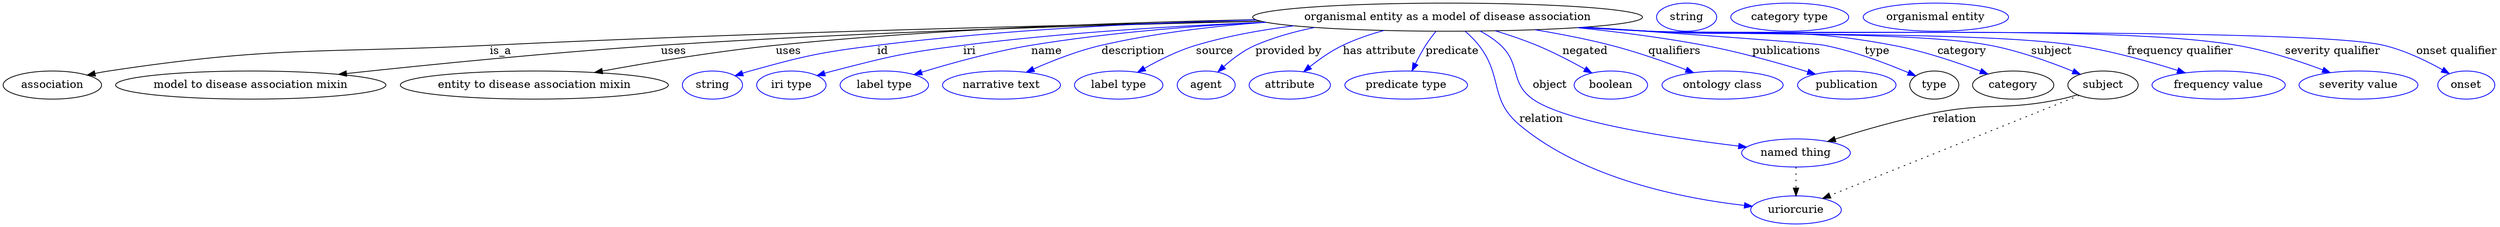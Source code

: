 digraph {
	graph [bb="0,0,3187.4,283"];
	node [label="\N"];
	"organismal entity as a model of disease association"	 [height=0.5,
		label="organismal entity as a model of disease association",
		pos="1848,265",
		width=6.9327];
	association	 [height=0.5,
		pos="63.044,178",
		width=1.7512];
	"organismal entity as a model of disease association" -> association	 [label=is_a,
		lp="652.04,221.5",
		pos="e,108.5,190.67 1606.6,260.36 1362.3,255.06 973.79,245 638.04,229 414.26,218.33 356.39,230.64 135.04,196 129.63,195.15 124.04,194.09 \
118.46,192.91"];
	"model to disease association mixin"	 [height=0.5,
		pos="317.04,178",
		width=4.8024];
	"organismal entity as a model of disease association" -> "model to disease association mixin"	 [label=uses,
		lp="857.54,221.5",
		pos="e,442.16,190.49 1606.5,260.44 1402.4,255.61 1102.3,246.22 841.04,229 688.23,218.93 650.47,210.91 498.04,196 483.22,194.55 467.71,\
193.02 452.28,191.5"];
	"entity to disease association mixin"	 [height=0.5,
		pos="679.04,178",
		width=4.7662];
	"organismal entity as a model of disease association" -> "entity to disease association mixin"	 [label=uses,
		lp="1004.5,221.5",
		pos="e,759.04,193.95 1615.3,258.45 1402.9,251.89 1105,241.05 988.04,229 913.88,221.36 830.52,207.27 769.09,195.84"];
	id	 [color=blue,
		height=0.5,
		label=string,
		pos="907.04,178",
		width=1.0652];
	"organismal entity as a model of disease association" -> id	 [color=blue,
		label=id,
		lp="1124,221.5",
		pos="e,936.24,189.79 1620.5,257.56 1442.8,251.05 1210.9,240.8 1117,229 1044.1,219.83 1025.7,216.3 955.04,196 952.06,195.14 949,194.18 \
945.94,193.17",
		style=solid];
	iri	 [color=blue,
		height=0.5,
		label="iri type",
		pos="1008,178",
		width=1.2277];
	"organismal entity as a model of disease association" -> iri	 [color=blue,
		label=iri,
		lp="1234,221.5",
		pos="e,1041.2,190 1612.1,259.1 1495.6,254.22 1353,245.29 1226,229 1151.9,219.48 1133.3,215.4 1061,196 1057.7,195.1 1054.3,194.11 1050.8,\
193.06",
		style=solid];
	name	 [color=blue,
		height=0.5,
		label="label type",
		pos="1127,178",
		width=1.5707];
	"organismal entity as a model of disease association" -> name	 [color=blue,
		label=name,
		lp="1333,221.5",
		pos="e,1166.1,191.17 1638.5,255.2 1516.1,248.63 1374.1,239.31 1313,229 1265.6,220.98 1212.8,205.9 1175.7,194.21",
		style=solid];
	description	 [color=blue,
		height=0.5,
		label="narrative text",
		pos="1277,178",
		width=2.0943];
	"organismal entity as a model of disease association" -> description	 [color=blue,
		label=description,
		lp="1443,221.5",
		pos="e,1309.3,194.37 1644.3,254.58 1549.5,248.5 1447.7,239.87 1402,229 1373.2,222.12 1342.3,209.56 1318.4,198.62",
		style=solid];
	source	 [color=blue,
		height=0.5,
		label="label type",
		pos="1427,178",
		width=1.5707];
	"organismal entity as a model of disease association" -> source	 [color=blue,
		label=source,
		lp="1548.5,221.5",
		pos="e,1451.9,194.38 1677.7,251.79 1615.5,245.76 1553.3,237.95 1524,229 1501.9,222.21 1478.9,210.34 1460.8,199.76",
		style=solid];
	"provided by"	 [color=blue,
		height=0.5,
		label=agent,
		pos="1539,178",
		width=1.0291];
	"organismal entity as a model of disease association" -> "provided by"	 [color=blue,
		label="provided by",
		lp="1643.5,221.5",
		pos="e,1554.2,194.57 1702.1,250.34 1660,244.66 1620.2,237.46 1601,229 1586.5,222.56 1572.6,211.7 1561.6,201.66",
		style=solid];
	"has attribute"	 [color=blue,
		height=0.5,
		label=attribute,
		pos="1646,178",
		width=1.4443];
	"organismal entity as a model of disease association" -> "has attribute"	 [color=blue,
		label="has attribute",
		lp="1760,221.5",
		pos="e,1664.4,195.1 1763.7,247.95 1746.5,242.98 1728.8,236.74 1713,229 1698.4,221.84 1683.9,211.26 1672.1,201.6",
		style=solid];
	predicate	 [color=blue,
		height=0.5,
		label="predicate type",
		pos="1795,178",
		width=2.1845];
	"organismal entity as a model of disease association" -> predicate	 [color=blue,
		label=predicate,
		lp="1853.5,221.5",
		pos="e,1802.3,196.01 1832.1,246.94 1827.6,241.39 1822.9,235.12 1819,229 1814.4,221.57 1810.1,213.09 1806.4,205.21",
		style=solid];
	object	 [color=blue,
		height=0.5,
		label="named thing",
		pos="2294,91",
		width=1.9318];
	"organismal entity as a model of disease association" -> object	 [color=blue,
		label=object,
		lp="1979.5,178",
		pos="e,2229.5,97.948 1890.4,247.21 1899.5,242.17 1908.6,236.09 1916,229 1941.9,204.4 1928,180.68 1957,160 1998.4,130.57 2133.5,109.8 \
2219.5,99.163",
		style=solid];
	relation	 [color=blue,
		height=0.5,
		label=uriorcurie,
		pos="2294,18",
		width=1.6068];
	"organismal entity as a model of disease association" -> relation	 [color=blue,
		label=relation,
		lp="1968,134.5",
		pos="e,2237.3,21.945 1871.1,246.89 1877,241.53 1883.2,235.37 1888,229 1919,188.64 1901.1,159.74 1940,127 2023,57.303 2150,32.134 2227.2,\
23.071",
		style=solid];
	negated	 [color=blue,
		height=0.5,
		label=boolean,
		pos="2058,178",
		width=1.2999];
	"organismal entity as a model of disease association" -> negated	 [color=blue,
		label=negated,
		lp="2021,221.5",
		pos="e,2032.6,193.17 1910.6,247.5 1927.5,242.16 1945.7,235.86 1962,229 1983.1,220.17 2005.7,208.31 2023.6,198.24",
		style=solid];
	qualifiers	 [color=blue,
		height=0.5,
		label="ontology class",
		pos="2200,178",
		width=2.1484];
	"organismal entity as a model of disease association" -> qualifiers	 [color=blue,
		label=qualifiers,
		lp="2137,221.5",
		pos="e,2160.9,193.62 1959.9,248.86 1990.7,243.5 2023.8,236.86 2054,229 2087.1,220.41 2123.2,207.79 2151.3,197.25",
		style=solid];
	publications	 [color=blue,
		height=0.5,
		label=publication,
		pos="2358,178",
		width=1.7512];
	"organismal entity as a model of disease association" -> publications	 [color=blue,
		label=publications,
		lp="2281,221.5",
		pos="e,2316.7,191.59 2016.9,251.69 2067.9,246.25 2124,238.85 2175,229 2220.2,220.28 2270.4,205.94 2306.8,194.68",
		style=solid];
	type	 [height=0.5,
		pos="2470,178",
		width=0.86659];
	"organismal entity as a model of disease association" -> type	 [color=blue,
		label=type,
		lp="2397,221.5",
		pos="e,2445.7,189.37 2028.2,252.53 2158.4,243.35 2314,231.98 2329,229 2367,221.5 2408.3,205.54 2436.4,193.46",
		style=solid];
	category	 [height=0.5,
		pos="2571,178",
		width=1.4443];
	"organismal entity as a model of disease association" -> category	 [color=blue,
		label=category,
		lp="2506,221.5",
		pos="e,2537.8,191.84 2026,252.36 2053.2,250.51 2080.8,248.67 2107,247 2244.8,238.22 2281.5,254.92 2417,229 2455.6,221.63 2497.8,207.16 \
2528.3,195.51",
		style=solid];
	subject	 [height=0.5,
		pos="2686,178",
		width=1.2457];
	"organismal entity as a model of disease association" -> subject	 [color=blue,
		label=subject,
		lp="2621.5,221.5",
		pos="e,2656.2,191.56 2023.2,252.16 2051.2,250.3 2079.9,248.5 2107,247 2203.6,241.65 2447.1,247.35 2542,229 2578.5,221.96 2618.1,207.36 \
2646.6,195.59",
		style=solid];
	"frequency qualifier"	 [color=blue,
		height=0.5,
		label="frequency value",
		pos="2834,178",
		width=2.3651];
	"organismal entity as a model of disease association" -> "frequency qualifier"	 [color=blue,
		label="frequency qualifier",
		lp="2786.5,221.5",
		pos="e,2790.2,193.49 2021.8,252.05 2050.3,250.18 2079.5,248.41 2107,247 2228.1,240.8 2532.3,247.48 2652,229 2696.1,222.21 2744.6,208.28 \
2780.4,196.69",
		style=solid];
	"severity qualifier"	 [color=blue,
		height=0.5,
		label="severity value",
		pos="3013,178",
		width=2.1123];
	"organismal entity as a model of disease association" -> "severity qualifier"	 [color=blue,
		label="severity qualifier",
		lp="2977.5,221.5",
		pos="e,2975.9,193.77 2020,251.95 2049.1,250.06 2078.9,248.31 2107,247 2274,239.2 2694.3,257.59 2859,229 2896.1,222.57 2936.4,208.97 2966.5,\
197.43",
		style=solid];
	"onset qualifier"	 [color=blue,
		height=0.5,
		label=onset,
		pos="3151,178",
		width=1.011];
	"organismal entity as a model of disease association" -> "onset qualifier"	 [color=blue,
		label="onset qualifier",
		lp="3135,221.5",
		pos="e,3128.1,192.37 2019.3,251.88 2048.6,249.99 2078.7,248.26 2107,247 2211,242.39 2941.8,252.73 3043,229 3070.1,222.65 3098.5,208.95 \
3119.3,197.35",
		style=solid];
	object -> relation	 [pos="e,2294,36.09 2294,72.955 2294,64.883 2294,55.176 2294,46.182",
		style=dotted];
	association_type	 [color=blue,
		height=0.5,
		label=string,
		pos="2154,265",
		width=1.0652];
	association_category	 [color=blue,
		height=0.5,
		label="category type",
		pos="2286,265",
		width=2.0943];
	subject -> object	 [label=relation,
		lp="2497,134.5",
		pos="e,2336,105.45 2652.9,165.74 2646.1,163.56 2638.9,161.5 2632,160 2560.9,144.39 2540.5,156.25 2469,142 2427,133.61 2380.4,119.8 2345.8,\
108.66"];
	subject -> relation	 [pos="e,2329.2,32.335 2654.3,165.04 2584.7,136.63 2418.4,68.768 2338.5,36.135",
		style=dotted];
	"organismal entity as a model of disease association_subject"	 [color=blue,
		height=0.5,
		label="organismal entity",
		pos="2472,265",
		width=2.5817];
}
